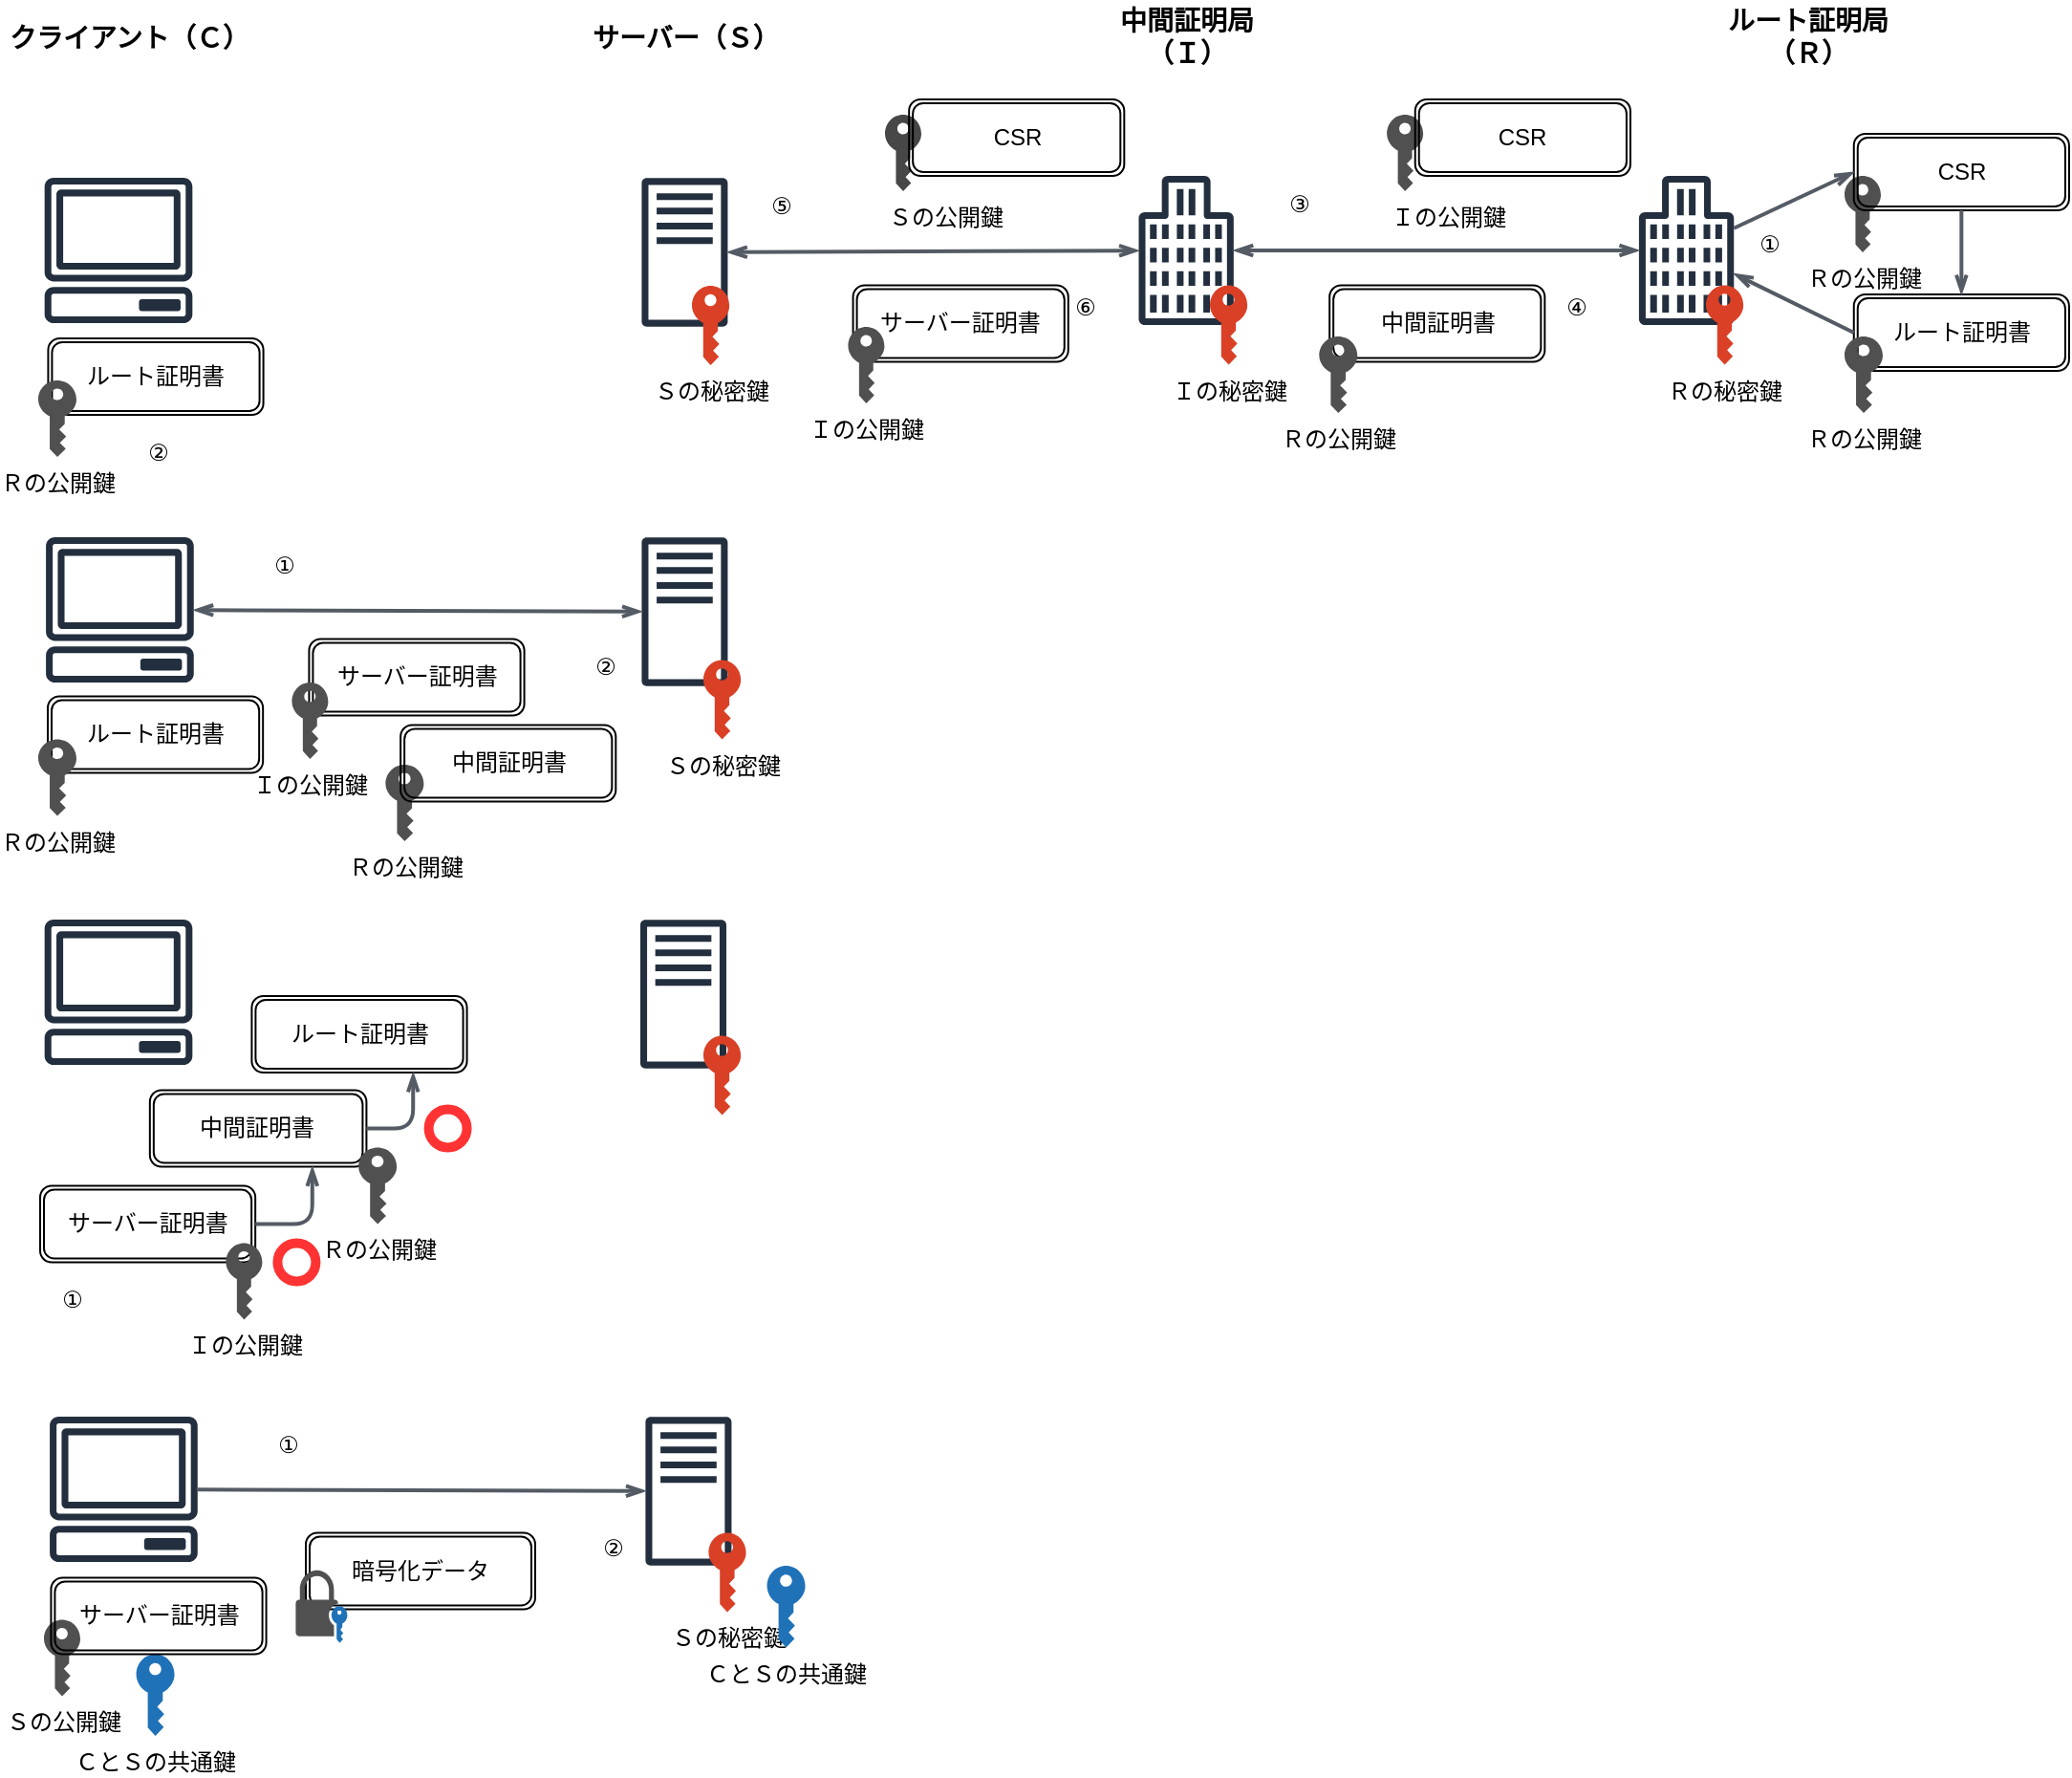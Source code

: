 <mxfile version="12.9.9" type="device" pages="5"><diagram id="tYogVqGr0bqlxgia3rZr" name="All"><mxGraphModel dx="1182" dy="1971" grid="1" gridSize="10" guides="1" tooltips="1" connect="1" arrows="1" fold="1" page="1" pageScale="1" pageWidth="827" pageHeight="1169" math="0" shadow="0"><root><mxCell id="0"/><mxCell id="1" parent="0"/><mxCell id="YpMrPtfIDlhZY9PQrDya-1" value="" style="outlineConnect=0;fontColor=#232F3E;gradientColor=none;fillColor=#232F3E;strokeColor=none;dashed=0;verticalLabelPosition=bottom;verticalAlign=top;align=center;html=1;fontSize=12;fontStyle=0;aspect=fixed;pointerEvents=1;shape=mxgraph.aws4.client;" parent="1" vertex="1"><mxGeometry x="70" y="-1048" width="78" height="76" as="geometry"/></mxCell><mxCell id="YpMrPtfIDlhZY9PQrDya-2" value="" style="outlineConnect=0;fontColor=#232F3E;gradientColor=none;fillColor=#232F3E;strokeColor=none;dashed=0;verticalLabelPosition=bottom;verticalAlign=top;align=center;html=1;fontSize=12;fontStyle=0;aspect=fixed;pointerEvents=1;shape=mxgraph.aws4.traditional_server;" parent="1" vertex="1"><mxGeometry x="382.71" y="-1048" width="45" height="78" as="geometry"/></mxCell><mxCell id="YpMrPtfIDlhZY9PQrDya-8" value="" style="outlineConnect=0;fontColor=#232F3E;gradientColor=none;fillColor=#232F3E;strokeColor=none;dashed=0;verticalLabelPosition=bottom;verticalAlign=top;align=center;html=1;fontSize=12;fontStyle=0;aspect=fixed;pointerEvents=1;shape=mxgraph.aws4.office_building;" parent="1" vertex="1"><mxGeometry x="642.58" y="-1049" width="50" height="78" as="geometry"/></mxCell><mxCell id="YpMrPtfIDlhZY9PQrDya-9" value="" style="outlineConnect=0;fontColor=#232F3E;gradientColor=none;fillColor=#232F3E;strokeColor=none;dashed=0;verticalLabelPosition=bottom;verticalAlign=top;align=center;html=1;fontSize=12;fontStyle=0;aspect=fixed;pointerEvents=1;shape=mxgraph.aws4.office_building;" parent="1" vertex="1"><mxGeometry x="904.29" y="-1049" width="50" height="78" as="geometry"/></mxCell><mxCell id="YpMrPtfIDlhZY9PQrDya-11" value="" style="html=1;endArrow=openThin;elbow=vertical;startArrow=openThin;endFill=0;strokeColor=#545B64;strokeWidth=2;startFill=0;" parent="1" source="YpMrPtfIDlhZY9PQrDya-2" target="YpMrPtfIDlhZY9PQrDya-8" edge="1"><mxGeometry width="100" relative="1" as="geometry"><mxPoint x="563.29" y="-938.152" as="sourcePoint"/><mxPoint x="605.29" y="-940.124" as="targetPoint"/></mxGeometry></mxCell><mxCell id="YpMrPtfIDlhZY9PQrDya-12" value="" style="html=1;endArrow=openThin;elbow=vertical;startArrow=openThin;endFill=0;strokeColor=#545B64;strokeWidth=2;startFill=0;" parent="1" source="YpMrPtfIDlhZY9PQrDya-8" target="YpMrPtfIDlhZY9PQrDya-9" edge="1"><mxGeometry width="100" relative="1" as="geometry"><mxPoint x="593.58" y="-1034" as="sourcePoint"/><mxPoint x="718.694" y="-1034" as="targetPoint"/></mxGeometry></mxCell><mxCell id="YpMrPtfIDlhZY9PQrDya-26" value="⑥" style="rounded=0;whiteSpace=wrap;html=1;gradientColor=none;fillColor=none;strokeColor=none;" parent="1" vertex="1"><mxGeometry x="600.0" y="-995" width="30" height="30" as="geometry"/></mxCell><mxCell id="YpMrPtfIDlhZY9PQrDya-27" value="⑤" style="rounded=0;whiteSpace=wrap;html=1;gradientColor=none;fillColor=none;strokeColor=none;" parent="1" vertex="1"><mxGeometry x="441.29" y="-1048" width="30" height="30" as="geometry"/></mxCell><mxCell id="YpMrPtfIDlhZY9PQrDya-30" value="③" style="rounded=0;whiteSpace=wrap;html=1;gradientColor=none;fillColor=none;strokeColor=none;" parent="1" vertex="1"><mxGeometry x="712.16" y="-1049" width="30" height="30" as="geometry"/></mxCell><mxCell id="YpMrPtfIDlhZY9PQrDya-43" value="Ｓの秘密鍵" style="pointerEvents=1;shadow=0;dashed=0;html=1;strokeColor=none;labelPosition=center;verticalLabelPosition=bottom;verticalAlign=top;outlineConnect=0;align=center;shape=mxgraph.office.security.key_permissions;fillColor=#DA4026;" parent="1" vertex="1"><mxGeometry x="409" y="-991.5" width="19.58" height="41.5" as="geometry"/></mxCell><mxCell id="YpMrPtfIDlhZY9PQrDya-50" value="Ｉの秘密鍵" style="pointerEvents=1;shadow=0;dashed=0;html=1;strokeColor=none;labelPosition=center;verticalLabelPosition=bottom;verticalAlign=top;outlineConnect=0;align=center;shape=mxgraph.office.security.key_permissions;fillColor=#DA4026;" parent="1" vertex="1"><mxGeometry x="680" y="-991.75" width="19.58" height="41.5" as="geometry"/></mxCell><mxCell id="YpMrPtfIDlhZY9PQrDya-51" value="Ｓの公開鍵" style="pointerEvents=1;shadow=0;dashed=0;html=1;strokeColor=none;fillColor=#333333;labelPosition=center;verticalLabelPosition=bottom;verticalAlign=top;outlineConnect=0;align=left;shape=mxgraph.office.security.key_permissions;opacity=90;" parent="1" vertex="1"><mxGeometry x="510" y="-1081" width="19" height="40" as="geometry"/></mxCell><mxCell id="YpMrPtfIDlhZY9PQrDya-55" value="Ｒの秘密鍵" style="pointerEvents=1;shadow=0;dashed=0;html=1;strokeColor=none;labelPosition=center;verticalLabelPosition=bottom;verticalAlign=top;outlineConnect=0;align=center;shape=mxgraph.office.security.key_permissions;fillColor=#DA4026;" parent="1" vertex="1"><mxGeometry x="939.5" y="-991.75" width="19.58" height="41.5" as="geometry"/></mxCell><mxCell id="YpMrPtfIDlhZY9PQrDya-57" value="中間証明書" style="shape=ext;double=1;rounded=1;whiteSpace=wrap;html=1;fillColor=none;gradientColor=none;" parent="1" vertex="1"><mxGeometry x="742.58" y="-991.75" width="112.58" height="40" as="geometry"/></mxCell><mxCell id="YpMrPtfIDlhZY9PQrDya-58" value="Ｒの公開鍵" style="pointerEvents=1;shadow=0;dashed=0;html=1;strokeColor=none;fillColor=#505050;labelPosition=center;verticalLabelPosition=bottom;verticalAlign=top;outlineConnect=0;align=center;shape=mxgraph.office.security.key_permissions;" parent="1" vertex="1"><mxGeometry x="737.16" y="-965" width="20" height="40" as="geometry"/></mxCell><mxCell id="YpMrPtfIDlhZY9PQrDya-60" value="&lt;span&gt;Ｉの公開鍵&lt;/span&gt;" style="pointerEvents=1;shadow=0;dashed=0;html=1;strokeColor=none;fillColor=#505050;labelPosition=center;verticalLabelPosition=bottom;verticalAlign=top;outlineConnect=0;align=left;shape=mxgraph.office.security.key_permissions;" parent="1" vertex="1"><mxGeometry x="772.58" y="-1081" width="19" height="40" as="geometry"/></mxCell><mxCell id="YpMrPtfIDlhZY9PQrDya-66" value="④" style="rounded=0;whiteSpace=wrap;html=1;gradientColor=none;fillColor=none;strokeColor=none;" parent="1" vertex="1"><mxGeometry x="857.37" y="-995" width="30" height="30" as="geometry"/></mxCell><mxCell id="YpMrPtfIDlhZY9PQrDya-68" value="" style="outlineConnect=0;fontColor=#232F3E;gradientColor=none;fillColor=#232F3E;strokeColor=none;dashed=0;verticalLabelPosition=bottom;verticalAlign=top;align=center;html=1;fontSize=12;fontStyle=0;aspect=fixed;pointerEvents=1;shape=mxgraph.aws4.client;" parent="1" vertex="1"><mxGeometry x="70.71" y="-860" width="78" height="76" as="geometry"/></mxCell><mxCell id="YpMrPtfIDlhZY9PQrDya-69" value="" style="outlineConnect=0;fontColor=#232F3E;gradientColor=none;fillColor=#232F3E;strokeColor=none;dashed=0;verticalLabelPosition=bottom;verticalAlign=top;align=center;html=1;fontSize=12;fontStyle=0;aspect=fixed;pointerEvents=1;shape=mxgraph.aws4.traditional_server;" parent="1" vertex="1"><mxGeometry x="382.71" y="-860" width="45" height="78" as="geometry"/></mxCell><mxCell id="YpMrPtfIDlhZY9PQrDya-70" value="①" style="rounded=0;whiteSpace=wrap;html=1;gradientColor=none;fillColor=none;strokeColor=none;" parent="1" vertex="1"><mxGeometry x="180.71" y="-860" width="30" height="30" as="geometry"/></mxCell><mxCell id="YpMrPtfIDlhZY9PQrDya-71" value="" style="html=1;endArrow=openThin;elbow=vertical;startArrow=openThin;endFill=0;strokeColor=#545B64;strokeWidth=2;startFill=0;" parent="1" source="YpMrPtfIDlhZY9PQrDya-68" target="YpMrPtfIDlhZY9PQrDya-69" edge="1"><mxGeometry width="100" relative="1" as="geometry"><mxPoint x="138.521" y="-835.338" as="sourcePoint"/><mxPoint x="416.71" y="-872" as="targetPoint"/></mxGeometry></mxCell><mxCell id="YpMrPtfIDlhZY9PQrDya-72" value="②" style="rounded=0;whiteSpace=wrap;html=1;gradientColor=none;fillColor=none;strokeColor=none;" parent="1" vertex="1"><mxGeometry x="348.71" y="-806.75" width="30" height="30" as="geometry"/></mxCell><mxCell id="YpMrPtfIDlhZY9PQrDya-74" value="Ｓの秘密鍵" style="pointerEvents=1;shadow=0;dashed=0;html=1;strokeColor=none;labelPosition=center;verticalLabelPosition=bottom;verticalAlign=top;outlineConnect=0;align=center;shape=mxgraph.office.security.key_permissions;fillColor=#DA4026;" parent="1" vertex="1"><mxGeometry x="415" y="-795.75" width="19.58" height="41.5" as="geometry"/></mxCell><mxCell id="YpMrPtfIDlhZY9PQrDya-76" value="ルート証明書" style="shape=ext;double=1;rounded=1;whiteSpace=wrap;html=1;fillColor=none;gradientColor=none;" parent="1" vertex="1"><mxGeometry x="72.21" y="-964" width="112.58" height="40" as="geometry"/></mxCell><mxCell id="YpMrPtfIDlhZY9PQrDya-77" value="" style="outlineConnect=0;fontColor=#232F3E;gradientColor=none;fillColor=#232F3E;strokeColor=none;dashed=0;verticalLabelPosition=bottom;verticalAlign=top;align=center;html=1;fontSize=12;fontStyle=0;aspect=fixed;pointerEvents=1;shape=mxgraph.aws4.client;" parent="1" vertex="1"><mxGeometry x="70" y="-660" width="78" height="76" as="geometry"/></mxCell><mxCell id="YpMrPtfIDlhZY9PQrDya-78" value="" style="outlineConnect=0;fontColor=#232F3E;gradientColor=none;fillColor=#232F3E;strokeColor=none;dashed=0;verticalLabelPosition=bottom;verticalAlign=top;align=center;html=1;fontSize=12;fontStyle=0;aspect=fixed;pointerEvents=1;shape=mxgraph.aws4.traditional_server;" parent="1" vertex="1"><mxGeometry x="382" y="-660" width="45" height="78" as="geometry"/></mxCell><mxCell id="YpMrPtfIDlhZY9PQrDya-79" value="①" style="rounded=0;whiteSpace=wrap;html=1;gradientColor=none;fillColor=none;strokeColor=none;" parent="1" vertex="1"><mxGeometry x="70.21" y="-475.75" width="30" height="30" as="geometry"/></mxCell><mxCell id="YpMrPtfIDlhZY9PQrDya-83" value="" style="pointerEvents=1;shadow=0;dashed=0;html=1;strokeColor=none;labelPosition=center;verticalLabelPosition=bottom;verticalAlign=top;outlineConnect=0;align=center;shape=mxgraph.office.security.key_permissions;fillColor=#DA4026;" parent="1" vertex="1"><mxGeometry x="415" y="-599.25" width="19.58" height="41.5" as="geometry"/></mxCell><mxCell id="YpMrPtfIDlhZY9PQrDya-93" value="CSR" style="shape=ext;double=1;rounded=1;whiteSpace=wrap;html=1;fillColor=none;gradientColor=none;" parent="1" vertex="1"><mxGeometry x="522.58" y="-1089" width="112.58" height="40" as="geometry"/></mxCell><mxCell id="YpMrPtfIDlhZY9PQrDya-100" value="CSR" style="shape=ext;double=1;rounded=1;whiteSpace=wrap;html=1;fillColor=none;gradientColor=none;" parent="1" vertex="1"><mxGeometry x="787.37" y="-1089" width="112.58" height="40" as="geometry"/></mxCell><mxCell id="YpMrPtfIDlhZY9PQrDya-101" value="サーバー証明書" style="shape=ext;double=1;rounded=1;whiteSpace=wrap;html=1;fillColor=none;gradientColor=none;" parent="1" vertex="1"><mxGeometry x="493.29" y="-991.75" width="112.58" height="40" as="geometry"/></mxCell><mxCell id="YpMrPtfIDlhZY9PQrDya-102" value="Ｉの公開鍵" style="pointerEvents=1;shadow=0;dashed=0;html=1;strokeColor=none;fillColor=#505050;labelPosition=center;verticalLabelPosition=bottom;verticalAlign=top;outlineConnect=0;align=center;shape=mxgraph.office.security.key_permissions;" parent="1" vertex="1"><mxGeometry x="490.71" y="-970" width="19" height="40" as="geometry"/></mxCell><mxCell id="YpMrPtfIDlhZY9PQrDya-103" value="Ｒの公開鍵" style="pointerEvents=1;shadow=0;dashed=0;html=1;strokeColor=none;fillColor=#505050;labelPosition=center;verticalLabelPosition=bottom;verticalAlign=top;outlineConnect=0;align=center;shape=mxgraph.office.security.key_permissions;" parent="1" vertex="1"><mxGeometry x="67.0" y="-942" width="20" height="40" as="geometry"/></mxCell><mxCell id="YpMrPtfIDlhZY9PQrDya-116" value="サーバー（Ｓ）" style="rounded=0;whiteSpace=wrap;html=1;align=center;fillColor=none;strokeColor=none;fontSize=14;fontStyle=1" parent="1" vertex="1"><mxGeometry x="355.85" y="-1140" width="97.29" height="38" as="geometry"/></mxCell><mxCell id="YpMrPtfIDlhZY9PQrDya-119" value="中間証明局（Ｉ）" style="rounded=0;whiteSpace=wrap;html=1;align=center;fillColor=none;strokeColor=none;fontSize=14;fontStyle=1" parent="1" vertex="1"><mxGeometry x="614.58" y="-1141" width="106" height="38" as="geometry"/></mxCell><mxCell id="YpMrPtfIDlhZY9PQrDya-121" value="クライアント（Ｃ）" style="rounded=0;whiteSpace=wrap;html=1;align=center;fillColor=none;strokeColor=none;fontSize=14;fontStyle=1" parent="1" vertex="1"><mxGeometry x="50.71" y="-1140" width="122" height="38" as="geometry"/></mxCell><mxCell id="YpMrPtfIDlhZY9PQrDya-127" value="" style="outlineConnect=0;fontColor=#232F3E;gradientColor=none;fillColor=#232F3E;strokeColor=none;dashed=0;verticalLabelPosition=bottom;verticalAlign=top;align=center;html=1;fontSize=12;fontStyle=0;aspect=fixed;pointerEvents=1;shape=mxgraph.aws4.client;" parent="1" vertex="1"><mxGeometry x="72.71" y="-400" width="78" height="76" as="geometry"/></mxCell><mxCell id="YpMrPtfIDlhZY9PQrDya-128" value="" style="outlineConnect=0;fontColor=#232F3E;gradientColor=none;fillColor=#232F3E;strokeColor=none;dashed=0;verticalLabelPosition=bottom;verticalAlign=top;align=center;html=1;fontSize=12;fontStyle=0;aspect=fixed;pointerEvents=1;shape=mxgraph.aws4.traditional_server;" parent="1" vertex="1"><mxGeometry x="384.71" y="-400" width="45" height="78" as="geometry"/></mxCell><mxCell id="YpMrPtfIDlhZY9PQrDya-129" value="①" style="rounded=0;whiteSpace=wrap;html=1;gradientColor=none;fillColor=none;strokeColor=none;" parent="1" vertex="1"><mxGeometry x="182.71" y="-400" width="30" height="30" as="geometry"/></mxCell><mxCell id="YpMrPtfIDlhZY9PQrDya-130" value="" style="html=1;endArrow=openThin;elbow=vertical;startArrow=none;endFill=0;strokeColor=#545B64;strokeWidth=2;startFill=0;" parent="1" source="YpMrPtfIDlhZY9PQrDya-127" target="YpMrPtfIDlhZY9PQrDya-128" edge="1"><mxGeometry width="100" relative="1" as="geometry"><mxPoint x="140.521" y="-375.338" as="sourcePoint"/><mxPoint x="418.71" y="-412" as="targetPoint"/></mxGeometry></mxCell><mxCell id="YpMrPtfIDlhZY9PQrDya-131" value="②" style="rounded=0;whiteSpace=wrap;html=1;gradientColor=none;fillColor=none;strokeColor=none;" parent="1" vertex="1"><mxGeometry x="352.71" y="-345.75" width="30" height="30" as="geometry"/></mxCell><mxCell id="YpMrPtfIDlhZY9PQrDya-132" value="Ｓの秘密鍵" style="pointerEvents=1;shadow=0;dashed=0;html=1;strokeColor=none;labelPosition=center;verticalLabelPosition=bottom;verticalAlign=top;outlineConnect=0;align=center;shape=mxgraph.office.security.key_permissions;fillColor=#DA4026;" parent="1" vertex="1"><mxGeometry x="417.71" y="-339.25" width="19.58" height="41.5" as="geometry"/></mxCell><mxCell id="YpMrPtfIDlhZY9PQrDya-133" value="ＣとＳの共通鍵" style="pointerEvents=1;shadow=0;dashed=0;html=1;strokeColor=none;labelPosition=center;verticalLabelPosition=bottom;verticalAlign=top;outlineConnect=0;align=center;shape=mxgraph.office.security.key_permissions;fillColor=#2072B8;" parent="1" vertex="1"><mxGeometry x="118.29" y="-275.75" width="20" height="42.75" as="geometry"/></mxCell><mxCell id="YpMrPtfIDlhZY9PQrDya-134" value="Ｓの公開鍵" style="pointerEvents=1;shadow=0;dashed=0;html=1;strokeColor=none;fillColor=#505050;labelPosition=center;verticalLabelPosition=bottom;verticalAlign=top;outlineConnect=0;align=center;shape=mxgraph.office.security.key_permissions;gradientColor=none;" parent="1" vertex="1"><mxGeometry x="70" y="-293.75" width="19" height="40" as="geometry"/></mxCell><mxCell id="YpMrPtfIDlhZY9PQrDya-135" value="サーバー証明書" style="shape=ext;double=1;rounded=1;whiteSpace=wrap;html=1;fillColor=none;gradientColor=none;" parent="1" vertex="1"><mxGeometry x="73.71" y="-315.75" width="112.58" height="40" as="geometry"/></mxCell><mxCell id="YpMrPtfIDlhZY9PQrDya-136" value="ＣとＳの共通鍵" style="pointerEvents=1;shadow=0;dashed=0;html=1;strokeColor=none;labelPosition=center;verticalLabelPosition=bottom;verticalAlign=top;outlineConnect=0;align=center;shape=mxgraph.office.security.key_permissions;fillColor=#2072B8;" parent="1" vertex="1"><mxGeometry x="448.29" y="-322" width="20" height="42.75" as="geometry"/></mxCell><mxCell id="YpMrPtfIDlhZY9PQrDya-137" value="暗号化データ" style="shape=ext;double=1;rounded=1;whiteSpace=wrap;html=1;fillColor=none;gradientColor=none;" parent="1" vertex="1"><mxGeometry x="207" y="-339.25" width="120" height="40" as="geometry"/></mxCell><mxCell id="YpMrPtfIDlhZY9PQrDya-138" value="" style="pointerEvents=1;shadow=0;dashed=0;html=1;strokeColor=none;fillColor=#505050;labelPosition=center;verticalLabelPosition=bottom;verticalAlign=top;outlineConnect=0;align=center;shape=mxgraph.office.security.lock_with_key_security_blue;" parent="1" vertex="1"><mxGeometry x="201.71" y="-319.62" width="27" height="38" as="geometry"/></mxCell><mxCell id="YpMrPtfIDlhZY9PQrDya-140" value="Ｒの公開鍵" style="pointerEvents=1;shadow=0;dashed=0;html=1;strokeColor=none;fillColor=#505050;labelPosition=center;verticalLabelPosition=bottom;verticalAlign=top;outlineConnect=0;align=center;shape=mxgraph.office.security.key_permissions;" parent="1" vertex="1"><mxGeometry x="248.71" y="-741" width="20" height="40" as="geometry"/></mxCell><mxCell id="YpMrPtfIDlhZY9PQrDya-141" value="中間証明書" style="shape=ext;double=1;rounded=1;whiteSpace=wrap;html=1;fillColor=none;gradientColor=none;" parent="1" vertex="1"><mxGeometry x="256.58" y="-761.75" width="112.58" height="40" as="geometry"/></mxCell><mxCell id="YpMrPtfIDlhZY9PQrDya-142" value="サーバー証明書" style="shape=ext;double=1;rounded=1;whiteSpace=wrap;html=1;fillColor=none;gradientColor=none;" parent="1" vertex="1"><mxGeometry x="208.71" y="-806.75" width="112.58" height="40" as="geometry"/></mxCell><mxCell id="YpMrPtfIDlhZY9PQrDya-143" value="Ｉの公開鍵" style="pointerEvents=1;shadow=0;dashed=0;html=1;strokeColor=none;fillColor=#505050;labelPosition=center;verticalLabelPosition=bottom;verticalAlign=top;outlineConnect=0;align=center;shape=mxgraph.office.security.key_permissions;" parent="1" vertex="1"><mxGeometry x="199.71" y="-784" width="19" height="40" as="geometry"/></mxCell><mxCell id="YpMrPtfIDlhZY9PQrDya-147" value="ルート証明書" style="shape=ext;double=1;rounded=1;whiteSpace=wrap;html=1;fillColor=none;gradientColor=none;" parent="1" vertex="1"><mxGeometry x="72" y="-776.75" width="112.58" height="40" as="geometry"/></mxCell><mxCell id="YpMrPtfIDlhZY9PQrDya-148" value="Ｒの公開鍵" style="pointerEvents=1;shadow=0;dashed=0;html=1;strokeColor=none;fillColor=#505050;labelPosition=center;verticalLabelPosition=bottom;verticalAlign=top;outlineConnect=0;align=center;shape=mxgraph.office.security.key_permissions;" parent="1" vertex="1"><mxGeometry x="67.0" y="-754.25" width="20" height="40" as="geometry"/></mxCell><mxCell id="YpMrPtfIDlhZY9PQrDya-152" value="サーバー証明書" style="shape=ext;double=1;rounded=1;whiteSpace=wrap;html=1;fillColor=none;gradientColor=none;" parent="1" vertex="1"><mxGeometry x="68" y="-520.75" width="112.58" height="40" as="geometry"/></mxCell><mxCell id="YpMrPtfIDlhZY9PQrDya-153" value="中間証明書" style="shape=ext;double=1;rounded=1;whiteSpace=wrap;html=1;fillColor=none;gradientColor=none;" parent="1" vertex="1"><mxGeometry x="125.42" y="-570.75" width="113.29" height="40" as="geometry"/></mxCell><mxCell id="YpMrPtfIDlhZY9PQrDya-154" value="ルート証明書" style="shape=ext;double=1;rounded=1;whiteSpace=wrap;html=1;fillColor=none;gradientColor=none;" parent="1" vertex="1"><mxGeometry x="178.71" y="-620" width="112.58" height="40" as="geometry"/></mxCell><mxCell id="YpMrPtfIDlhZY9PQrDya-155" value="Ｒの公開鍵" style="pointerEvents=1;shadow=0;dashed=0;html=1;strokeColor=none;fillColor=#505050;labelPosition=center;verticalLabelPosition=bottom;verticalAlign=top;outlineConnect=0;align=center;shape=mxgraph.office.security.key_permissions;" parent="1" vertex="1"><mxGeometry x="234.58" y="-540.75" width="20" height="40" as="geometry"/></mxCell><mxCell id="YpMrPtfIDlhZY9PQrDya-156" value="Ｉの公開鍵" style="pointerEvents=1;shadow=0;dashed=0;html=1;strokeColor=none;fillColor=#505050;labelPosition=center;verticalLabelPosition=bottom;verticalAlign=top;outlineConnect=0;align=center;shape=mxgraph.office.security.key_permissions;" parent="1" vertex="1"><mxGeometry x="165.21" y="-490.75" width="19" height="40" as="geometry"/></mxCell><mxCell id="YpMrPtfIDlhZY9PQrDya-158" value="" style="html=1;endArrow=openThin;elbow=vertical;startArrow=none;endFill=0;strokeColor=#545B64;strokeWidth=2;startFill=0;exitX=1;exitY=0.5;exitDx=0;exitDy=0;edgeStyle=orthogonalEdgeStyle;entryX=0.75;entryY=1;entryDx=0;entryDy=0;" parent="1" source="YpMrPtfIDlhZY9PQrDya-152" target="YpMrPtfIDlhZY9PQrDya-153" edge="1"><mxGeometry width="100" relative="1" as="geometry"><mxPoint x="246.581" y="-557.499" as="sourcePoint"/><mxPoint x="228" y="-530.75" as="targetPoint"/></mxGeometry></mxCell><mxCell id="YpMrPtfIDlhZY9PQrDya-161" value="" style="ellipse;whiteSpace=wrap;html=1;aspect=fixed;fillColor=none;gradientColor=none;align=center;strokeColor=#FF3333;strokeWidth=5;" parent="1" vertex="1"><mxGeometry x="192.21" y="-490.75" width="20" height="20" as="geometry"/></mxCell><mxCell id="YpMrPtfIDlhZY9PQrDya-162" value="" style="ellipse;whiteSpace=wrap;html=1;aspect=fixed;fillColor=none;gradientColor=none;align=center;strokeColor=#FF3333;strokeWidth=5;" parent="1" vertex="1"><mxGeometry x="271.29" y="-560.75" width="20" height="20" as="geometry"/></mxCell><mxCell id="YpMrPtfIDlhZY9PQrDya-172" value="" style="html=1;endArrow=openThin;elbow=vertical;startArrow=none;endFill=0;strokeColor=#545B64;strokeWidth=2;startFill=0;exitX=1;exitY=0.5;exitDx=0;exitDy=0;edgeStyle=orthogonalEdgeStyle;entryX=0.75;entryY=1;entryDx=0;entryDy=0;" parent="1" source="YpMrPtfIDlhZY9PQrDya-153" target="YpMrPtfIDlhZY9PQrDya-154" edge="1"><mxGeometry width="100" relative="1" as="geometry"><mxPoint x="238.71" y="-550.75" as="sourcePoint"/><mxPoint x="262.435" y="-580.75" as="targetPoint"/></mxGeometry></mxCell><mxCell id="nYoRShfk5Ocs8d0_TkVQ-1" value="ルート証明書" style="shape=ext;double=1;rounded=1;whiteSpace=wrap;html=1;fillColor=none;gradientColor=none;" parent="1" vertex="1"><mxGeometry x="1016.88" y="-987" width="112.58" height="40" as="geometry"/></mxCell><mxCell id="nYoRShfk5Ocs8d0_TkVQ-2" value="Ｒの公開鍵" style="pointerEvents=1;shadow=0;dashed=0;html=1;strokeColor=none;fillColor=#505050;labelPosition=center;verticalLabelPosition=bottom;verticalAlign=top;outlineConnect=0;align=center;shape=mxgraph.office.security.key_permissions;" parent="1" vertex="1"><mxGeometry x="1012" y="-965" width="20" height="40" as="geometry"/></mxCell><mxCell id="nYoRShfk5Ocs8d0_TkVQ-5" value="&lt;span&gt;Ｒの公開鍵&lt;/span&gt;" style="pointerEvents=1;shadow=0;dashed=0;html=1;strokeColor=none;fillColor=#505050;labelPosition=center;verticalLabelPosition=bottom;verticalAlign=top;outlineConnect=0;align=center;shape=mxgraph.office.security.key_permissions;" parent="1" vertex="1"><mxGeometry x="1012" y="-1049" width="19" height="40" as="geometry"/></mxCell><mxCell id="nYoRShfk5Ocs8d0_TkVQ-6" value="CSR" style="shape=ext;double=1;rounded=1;whiteSpace=wrap;html=1;fillColor=none;gradientColor=none;" parent="1" vertex="1"><mxGeometry x="1016.88" y="-1071" width="112.58" height="40" as="geometry"/></mxCell><mxCell id="nYoRShfk5Ocs8d0_TkVQ-14" value="" style="html=1;endArrow=openThin;elbow=vertical;startArrow=none;endFill=0;strokeColor=#545B64;strokeWidth=2;startFill=0;entryX=0;entryY=0.5;entryDx=0;entryDy=0;" parent="1" source="YpMrPtfIDlhZY9PQrDya-9" target="nYoRShfk5Ocs8d0_TkVQ-6" edge="1"><mxGeometry width="100" relative="1" as="geometry"><mxPoint x="909.286" y="-1061.14" as="sourcePoint"/><mxPoint x="1121.224" y="-1061.14" as="targetPoint"/></mxGeometry></mxCell><mxCell id="nYoRShfk5Ocs8d0_TkVQ-15" value="①" style="rounded=0;whiteSpace=wrap;html=1;gradientColor=none;fillColor=none;strokeColor=none;" parent="1" vertex="1"><mxGeometry x="958.08" y="-1028" width="30" height="30" as="geometry"/></mxCell><mxCell id="nYoRShfk5Ocs8d0_TkVQ-16" value="" style="html=1;endArrow=none;elbow=vertical;startArrow=openThin;endFill=0;strokeColor=#545B64;strokeWidth=2;startFill=0;entryX=0;entryY=0.5;entryDx=0;entryDy=0;" parent="1" source="YpMrPtfIDlhZY9PQrDya-9" target="nYoRShfk5Ocs8d0_TkVQ-1" edge="1"><mxGeometry width="100" relative="1" as="geometry"><mxPoint x="964.176" y="-1022.001" as="sourcePoint"/><mxPoint x="1008.29" y="-1061" as="targetPoint"/></mxGeometry></mxCell><mxCell id="nYoRShfk5Ocs8d0_TkVQ-20" value="②" style="rounded=0;whiteSpace=wrap;html=1;gradientColor=none;fillColor=none;strokeColor=none;" parent="1" vertex="1"><mxGeometry x="115.0" y="-919" width="30" height="30" as="geometry"/></mxCell><mxCell id="nYoRShfk5Ocs8d0_TkVQ-21" value="" style="html=1;endArrow=openThin;elbow=vertical;startArrow=none;endFill=0;strokeColor=#545B64;strokeWidth=2;startFill=0;exitX=0.5;exitY=1;exitDx=0;exitDy=0;entryX=0.5;entryY=0;entryDx=0;entryDy=0;" parent="1" source="nYoRShfk5Ocs8d0_TkVQ-6" target="nYoRShfk5Ocs8d0_TkVQ-1" edge="1"><mxGeometry width="100" relative="1" as="geometry"><mxPoint x="964.176" y="-1014.905" as="sourcePoint"/><mxPoint x="1070.29" y="-991" as="targetPoint"/></mxGeometry></mxCell><mxCell id="-xGAUwSKxpPDQ8_A4_VS-1" value="ルート証明局（Ｒ）" style="rounded=0;whiteSpace=wrap;html=1;align=center;fillColor=none;strokeColor=none;fontSize=14;fontStyle=1" parent="1" vertex="1"><mxGeometry x="939.5" y="-1141" width="106" height="38" as="geometry"/></mxCell></root></mxGraphModel></diagram><diagram id="jKTDcEbMf_SdlaLSuTKc" name="CA"><mxGraphModel dx="1182" dy="1971" grid="1" gridSize="10" guides="1" tooltips="1" connect="1" arrows="1" fold="1" page="1" pageScale="1" pageWidth="827" pageHeight="1169" math="0" shadow="0"><root><mxCell id="9pqqzvdHYJK31BsMEBG2-0"/><mxCell id="9pqqzvdHYJK31BsMEBG2-1" parent="9pqqzvdHYJK31BsMEBG2-0"/><mxCell id="bUGbVe63FvIOo3a1_Jz_-0" value="" style="outlineConnect=0;fontColor=#232F3E;gradientColor=none;fillColor=#232F3E;strokeColor=none;dashed=0;verticalLabelPosition=bottom;verticalAlign=top;align=center;html=1;fontSize=12;fontStyle=0;aspect=fixed;pointerEvents=1;shape=mxgraph.aws4.client;" parent="9pqqzvdHYJK31BsMEBG2-1" vertex="1"><mxGeometry x="70" y="-1048" width="78" height="76" as="geometry"/></mxCell><mxCell id="bUGbVe63FvIOo3a1_Jz_-1" value="" style="outlineConnect=0;fontColor=#232F3E;gradientColor=none;fillColor=#232F3E;strokeColor=none;dashed=0;verticalLabelPosition=bottom;verticalAlign=top;align=center;html=1;fontSize=12;fontStyle=0;aspect=fixed;pointerEvents=1;shape=mxgraph.aws4.traditional_server;" parent="9pqqzvdHYJK31BsMEBG2-1" vertex="1"><mxGeometry x="306.86" y="-1047" width="45" height="78" as="geometry"/></mxCell><mxCell id="bUGbVe63FvIOo3a1_Jz_-2" value="" style="outlineConnect=0;fontColor=#232F3E;gradientColor=none;fillColor=#232F3E;strokeColor=none;dashed=0;verticalLabelPosition=bottom;verticalAlign=top;align=center;html=1;fontSize=12;fontStyle=0;aspect=fixed;pointerEvents=1;shape=mxgraph.aws4.office_building;" parent="9pqqzvdHYJK31BsMEBG2-1" vertex="1"><mxGeometry x="566.73" y="-1048" width="50" height="78" as="geometry"/></mxCell><mxCell id="bUGbVe63FvIOo3a1_Jz_-3" value="" style="outlineConnect=0;fontColor=#232F3E;gradientColor=none;fillColor=#232F3E;strokeColor=none;dashed=0;verticalLabelPosition=bottom;verticalAlign=top;align=center;html=1;fontSize=12;fontStyle=0;aspect=fixed;pointerEvents=1;shape=mxgraph.aws4.office_building;" parent="9pqqzvdHYJK31BsMEBG2-1" vertex="1"><mxGeometry x="828.44" y="-1048" width="50" height="78" as="geometry"/></mxCell><mxCell id="bUGbVe63FvIOo3a1_Jz_-4" value="" style="html=1;endArrow=openThin;elbow=vertical;startArrow=openThin;endFill=0;strokeColor=#545B64;strokeWidth=2;startFill=0;" parent="9pqqzvdHYJK31BsMEBG2-1" source="bUGbVe63FvIOo3a1_Jz_-1" target="bUGbVe63FvIOo3a1_Jz_-2" edge="1"><mxGeometry width="100" relative="1" as="geometry"><mxPoint x="487.44" y="-937.152" as="sourcePoint"/><mxPoint x="529.44" y="-939.124" as="targetPoint"/></mxGeometry></mxCell><mxCell id="bUGbVe63FvIOo3a1_Jz_-5" value="" style="html=1;endArrow=openThin;elbow=vertical;startArrow=openThin;endFill=0;strokeColor=#545B64;strokeWidth=2;startFill=0;" parent="9pqqzvdHYJK31BsMEBG2-1" source="bUGbVe63FvIOo3a1_Jz_-2" target="bUGbVe63FvIOo3a1_Jz_-3" edge="1"><mxGeometry width="100" relative="1" as="geometry"><mxPoint x="517.73" y="-1033" as="sourcePoint"/><mxPoint x="642.844" y="-1033" as="targetPoint"/></mxGeometry></mxCell><mxCell id="bUGbVe63FvIOo3a1_Jz_-6" value="⑥" style="rounded=0;whiteSpace=wrap;html=1;gradientColor=none;fillColor=none;strokeColor=none;" parent="9pqqzvdHYJK31BsMEBG2-1" vertex="1"><mxGeometry x="524.15" y="-994" width="30" height="30" as="geometry"/></mxCell><mxCell id="bUGbVe63FvIOo3a1_Jz_-7" value="⑤" style="rounded=0;whiteSpace=wrap;html=1;gradientColor=none;fillColor=none;strokeColor=none;" parent="9pqqzvdHYJK31BsMEBG2-1" vertex="1"><mxGeometry x="365.44" y="-1047" width="30" height="30" as="geometry"/></mxCell><mxCell id="bUGbVe63FvIOo3a1_Jz_-8" value="③" style="rounded=0;whiteSpace=wrap;html=1;gradientColor=none;fillColor=none;strokeColor=none;" parent="9pqqzvdHYJK31BsMEBG2-1" vertex="1"><mxGeometry x="636.31" y="-1048" width="30" height="30" as="geometry"/></mxCell><mxCell id="bUGbVe63FvIOo3a1_Jz_-9" value="Ｓの秘密鍵" style="pointerEvents=1;shadow=0;dashed=0;html=1;strokeColor=none;labelPosition=center;verticalLabelPosition=bottom;verticalAlign=top;outlineConnect=0;align=center;shape=mxgraph.office.security.key_permissions;fillColor=#DA4026;" parent="9pqqzvdHYJK31BsMEBG2-1" vertex="1"><mxGeometry x="333.15" y="-990.5" width="19.58" height="41.5" as="geometry"/></mxCell><mxCell id="bUGbVe63FvIOo3a1_Jz_-10" value="Ｉの秘密鍵" style="pointerEvents=1;shadow=0;dashed=0;html=1;strokeColor=none;labelPosition=center;verticalLabelPosition=bottom;verticalAlign=top;outlineConnect=0;align=center;shape=mxgraph.office.security.key_permissions;fillColor=#DA4026;" parent="9pqqzvdHYJK31BsMEBG2-1" vertex="1"><mxGeometry x="604.15" y="-990.75" width="19.58" height="41.5" as="geometry"/></mxCell><mxCell id="bUGbVe63FvIOo3a1_Jz_-11" value="Ｓの公開鍵" style="pointerEvents=1;shadow=0;dashed=0;html=1;strokeColor=none;fillColor=#333333;labelPosition=center;verticalLabelPosition=bottom;verticalAlign=top;outlineConnect=0;align=left;shape=mxgraph.office.security.key_permissions;opacity=90;" parent="9pqqzvdHYJK31BsMEBG2-1" vertex="1"><mxGeometry x="434.15" y="-1080" width="19" height="40" as="geometry"/></mxCell><mxCell id="bUGbVe63FvIOo3a1_Jz_-12" value="Ｒの秘密鍵" style="pointerEvents=1;shadow=0;dashed=0;html=1;strokeColor=none;labelPosition=center;verticalLabelPosition=bottom;verticalAlign=top;outlineConnect=0;align=center;shape=mxgraph.office.security.key_permissions;fillColor=#DA4026;" parent="9pqqzvdHYJK31BsMEBG2-1" vertex="1"><mxGeometry x="863.65" y="-990.75" width="19.58" height="41.5" as="geometry"/></mxCell><mxCell id="bUGbVe63FvIOo3a1_Jz_-13" value="中間証明書" style="shape=ext;double=1;rounded=1;whiteSpace=wrap;html=1;fillColor=none;gradientColor=none;" parent="9pqqzvdHYJK31BsMEBG2-1" vertex="1"><mxGeometry x="666.73" y="-990.75" width="112.58" height="40" as="geometry"/></mxCell><mxCell id="bUGbVe63FvIOo3a1_Jz_-14" value="Ｒの公開鍵" style="pointerEvents=1;shadow=0;dashed=0;html=1;strokeColor=none;fillColor=#505050;labelPosition=center;verticalLabelPosition=bottom;verticalAlign=top;outlineConnect=0;align=center;shape=mxgraph.office.security.key_permissions;" parent="9pqqzvdHYJK31BsMEBG2-1" vertex="1"><mxGeometry x="661.31" y="-964" width="20" height="40" as="geometry"/></mxCell><mxCell id="bUGbVe63FvIOo3a1_Jz_-15" value="&lt;span&gt;Ｉの公開鍵&lt;/span&gt;" style="pointerEvents=1;shadow=0;dashed=0;html=1;strokeColor=none;fillColor=#505050;labelPosition=center;verticalLabelPosition=bottom;verticalAlign=top;outlineConnect=0;align=left;shape=mxgraph.office.security.key_permissions;" parent="9pqqzvdHYJK31BsMEBG2-1" vertex="1"><mxGeometry x="696.73" y="-1080" width="19" height="40" as="geometry"/></mxCell><mxCell id="bUGbVe63FvIOo3a1_Jz_-16" value="④" style="rounded=0;whiteSpace=wrap;html=1;gradientColor=none;fillColor=none;strokeColor=none;" parent="9pqqzvdHYJK31BsMEBG2-1" vertex="1"><mxGeometry x="781.52" y="-994" width="30" height="30" as="geometry"/></mxCell><mxCell id="bUGbVe63FvIOo3a1_Jz_-17" value="ルート証明書" style="shape=ext;double=1;rounded=1;whiteSpace=wrap;html=1;fillColor=none;gradientColor=none;" parent="9pqqzvdHYJK31BsMEBG2-1" vertex="1"><mxGeometry x="72.21" y="-964" width="112.58" height="40" as="geometry"/></mxCell><mxCell id="bUGbVe63FvIOo3a1_Jz_-18" value="CSR" style="shape=ext;double=1;rounded=1;whiteSpace=wrap;html=1;fillColor=none;gradientColor=none;" parent="9pqqzvdHYJK31BsMEBG2-1" vertex="1"><mxGeometry x="446.73" y="-1088" width="112.58" height="40" as="geometry"/></mxCell><mxCell id="bUGbVe63FvIOo3a1_Jz_-19" value="CSR" style="shape=ext;double=1;rounded=1;whiteSpace=wrap;html=1;fillColor=none;gradientColor=none;" parent="9pqqzvdHYJK31BsMEBG2-1" vertex="1"><mxGeometry x="711.52" y="-1088" width="112.58" height="40" as="geometry"/></mxCell><mxCell id="bUGbVe63FvIOo3a1_Jz_-20" value="サーバー証明書" style="shape=ext;double=1;rounded=1;whiteSpace=wrap;html=1;fillColor=none;gradientColor=none;" parent="9pqqzvdHYJK31BsMEBG2-1" vertex="1"><mxGeometry x="417.44" y="-990.75" width="112.58" height="40" as="geometry"/></mxCell><mxCell id="bUGbVe63FvIOo3a1_Jz_-21" value="Ｉの公開鍵" style="pointerEvents=1;shadow=0;dashed=0;html=1;strokeColor=none;fillColor=#505050;labelPosition=center;verticalLabelPosition=bottom;verticalAlign=top;outlineConnect=0;align=center;shape=mxgraph.office.security.key_permissions;" parent="9pqqzvdHYJK31BsMEBG2-1" vertex="1"><mxGeometry x="414.86" y="-969" width="19" height="40" as="geometry"/></mxCell><mxCell id="bUGbVe63FvIOo3a1_Jz_-22" value="Ｒの公開鍵" style="pointerEvents=1;shadow=0;dashed=0;html=1;strokeColor=none;fillColor=#505050;labelPosition=center;verticalLabelPosition=bottom;verticalAlign=top;outlineConnect=0;align=center;shape=mxgraph.office.security.key_permissions;" parent="9pqqzvdHYJK31BsMEBG2-1" vertex="1"><mxGeometry x="67.0" y="-942" width="20" height="40" as="geometry"/></mxCell><mxCell id="bUGbVe63FvIOo3a1_Jz_-23" value="サーバー（Ｓ）" style="rounded=0;whiteSpace=wrap;html=1;align=center;fillColor=none;strokeColor=none;fontSize=14;fontStyle=1" parent="9pqqzvdHYJK31BsMEBG2-1" vertex="1"><mxGeometry x="280" y="-1139" width="97.29" height="38" as="geometry"/></mxCell><mxCell id="bUGbVe63FvIOo3a1_Jz_-24" value="中間証明局（Ｉ）" style="rounded=0;whiteSpace=wrap;html=1;align=center;fillColor=none;strokeColor=none;fontSize=14;fontStyle=1" parent="9pqqzvdHYJK31BsMEBG2-1" vertex="1"><mxGeometry x="538.73" y="-1140" width="106" height="38" as="geometry"/></mxCell><mxCell id="bUGbVe63FvIOo3a1_Jz_-25" value="クライアント（Ｃ）" style="rounded=0;whiteSpace=wrap;html=1;align=center;fillColor=none;strokeColor=none;fontSize=14;fontStyle=1" parent="9pqqzvdHYJK31BsMEBG2-1" vertex="1"><mxGeometry x="50.71" y="-1140" width="122" height="38" as="geometry"/></mxCell><mxCell id="bUGbVe63FvIOo3a1_Jz_-26" value="ルート証明書" style="shape=ext;double=1;rounded=1;whiteSpace=wrap;html=1;fillColor=none;gradientColor=none;" parent="9pqqzvdHYJK31BsMEBG2-1" vertex="1"><mxGeometry x="941.03" y="-986" width="112.58" height="40" as="geometry"/></mxCell><mxCell id="bUGbVe63FvIOo3a1_Jz_-27" value="Ｒの公開鍵" style="pointerEvents=1;shadow=0;dashed=0;html=1;strokeColor=none;fillColor=#505050;labelPosition=center;verticalLabelPosition=bottom;verticalAlign=top;outlineConnect=0;align=center;shape=mxgraph.office.security.key_permissions;" parent="9pqqzvdHYJK31BsMEBG2-1" vertex="1"><mxGeometry x="936.15" y="-964" width="20" height="40" as="geometry"/></mxCell><mxCell id="bUGbVe63FvIOo3a1_Jz_-28" value="&lt;span&gt;Ｒの公開鍵&lt;/span&gt;" style="pointerEvents=1;shadow=0;dashed=0;html=1;strokeColor=none;fillColor=#505050;labelPosition=center;verticalLabelPosition=bottom;verticalAlign=top;outlineConnect=0;align=center;shape=mxgraph.office.security.key_permissions;" parent="9pqqzvdHYJK31BsMEBG2-1" vertex="1"><mxGeometry x="936.15" y="-1048" width="19" height="40" as="geometry"/></mxCell><mxCell id="bUGbVe63FvIOo3a1_Jz_-29" value="CSR" style="shape=ext;double=1;rounded=1;whiteSpace=wrap;html=1;fillColor=none;gradientColor=none;" parent="9pqqzvdHYJK31BsMEBG2-1" vertex="1"><mxGeometry x="941.03" y="-1070" width="112.58" height="40" as="geometry"/></mxCell><mxCell id="bUGbVe63FvIOo3a1_Jz_-30" value="" style="html=1;endArrow=openThin;elbow=vertical;startArrow=none;endFill=0;strokeColor=#545B64;strokeWidth=2;startFill=0;entryX=0;entryY=0.5;entryDx=0;entryDy=0;" parent="9pqqzvdHYJK31BsMEBG2-1" source="bUGbVe63FvIOo3a1_Jz_-3" target="bUGbVe63FvIOo3a1_Jz_-29" edge="1"><mxGeometry width="100" relative="1" as="geometry"><mxPoint x="833.436" y="-1060.14" as="sourcePoint"/><mxPoint x="1045.374" y="-1060.14" as="targetPoint"/></mxGeometry></mxCell><mxCell id="bUGbVe63FvIOo3a1_Jz_-31" value="①" style="rounded=0;whiteSpace=wrap;html=1;gradientColor=none;fillColor=none;strokeColor=none;" parent="9pqqzvdHYJK31BsMEBG2-1" vertex="1"><mxGeometry x="882.23" y="-1027" width="30" height="30" as="geometry"/></mxCell><mxCell id="bUGbVe63FvIOo3a1_Jz_-32" value="" style="html=1;endArrow=none;elbow=vertical;startArrow=openThin;endFill=0;strokeColor=#545B64;strokeWidth=2;startFill=0;entryX=0;entryY=0.5;entryDx=0;entryDy=0;" parent="9pqqzvdHYJK31BsMEBG2-1" source="bUGbVe63FvIOo3a1_Jz_-3" target="bUGbVe63FvIOo3a1_Jz_-26" edge="1"><mxGeometry width="100" relative="1" as="geometry"><mxPoint x="888.326" y="-1021.001" as="sourcePoint"/><mxPoint x="932.44" y="-1060" as="targetPoint"/></mxGeometry></mxCell><mxCell id="bUGbVe63FvIOo3a1_Jz_-33" value="②" style="rounded=0;whiteSpace=wrap;html=1;gradientColor=none;fillColor=none;strokeColor=none;" parent="9pqqzvdHYJK31BsMEBG2-1" vertex="1"><mxGeometry x="115.0" y="-919" width="30" height="30" as="geometry"/></mxCell><mxCell id="bUGbVe63FvIOo3a1_Jz_-34" value="" style="html=1;endArrow=openThin;elbow=vertical;startArrow=none;endFill=0;strokeColor=#545B64;strokeWidth=2;startFill=0;exitX=0.5;exitY=1;exitDx=0;exitDy=0;entryX=0.5;entryY=0;entryDx=0;entryDy=0;" parent="9pqqzvdHYJK31BsMEBG2-1" source="bUGbVe63FvIOo3a1_Jz_-29" target="bUGbVe63FvIOo3a1_Jz_-26" edge="1"><mxGeometry width="100" relative="1" as="geometry"><mxPoint x="888.326" y="-1013.905" as="sourcePoint"/><mxPoint x="994.44" y="-990" as="targetPoint"/></mxGeometry></mxCell><mxCell id="UqjIT7NTI0XMbAD4ZfkJ-0" value="ルート証明局（Ｒ）" style="rounded=0;whiteSpace=wrap;html=1;align=center;fillColor=none;strokeColor=none;fontSize=14;fontStyle=1" parent="9pqqzvdHYJK31BsMEBG2-1" vertex="1"><mxGeometry x="811.52" y="-1140" width="106" height="38" as="geometry"/></mxCell><mxCell id="PyFYrsCUqsU5ntv_Kswi-0" value="⑦" style="rounded=0;whiteSpace=wrap;html=1;gradientColor=none;fillColor=none;strokeColor=none;" parent="9pqqzvdHYJK31BsMEBG2-1" vertex="1"><mxGeometry x="276.86" y="-986" width="30" height="30" as="geometry"/></mxCell></root></mxGraphModel></diagram><diagram id="8gVg0ZsQVFWzxVg34hYM" name="Certificate"><mxGraphModel dx="1182" dy="1971" grid="1" gridSize="10" guides="1" tooltips="1" connect="1" arrows="1" fold="1" page="1" pageScale="1" pageWidth="827" pageHeight="1169" math="0" shadow="0"><root><mxCell id="3aaBcK7IQwkIvFv1JXLr-0"/><mxCell id="3aaBcK7IQwkIvFv1JXLr-1" parent="3aaBcK7IQwkIvFv1JXLr-0"/><mxCell id="WrS6w0UEOBVET3BiMj-n-12" value="" style="outlineConnect=0;fontColor=#232F3E;gradientColor=none;fillColor=#232F3E;strokeColor=none;dashed=0;verticalLabelPosition=bottom;verticalAlign=top;align=center;html=1;fontSize=12;fontStyle=0;aspect=fixed;pointerEvents=1;shape=mxgraph.aws4.client;" parent="3aaBcK7IQwkIvFv1JXLr-1" vertex="1"><mxGeometry x="80.71" y="-1100" width="78" height="76" as="geometry"/></mxCell><mxCell id="WrS6w0UEOBVET3BiMj-n-13" value="" style="outlineConnect=0;fontColor=#232F3E;gradientColor=none;fillColor=#232F3E;strokeColor=none;dashed=0;verticalLabelPosition=bottom;verticalAlign=top;align=center;html=1;fontSize=12;fontStyle=0;aspect=fixed;pointerEvents=1;shape=mxgraph.aws4.traditional_server;" parent="3aaBcK7IQwkIvFv1JXLr-1" vertex="1"><mxGeometry x="392.71" y="-1100" width="45" height="78" as="geometry"/></mxCell><mxCell id="WrS6w0UEOBVET3BiMj-n-14" value="①" style="rounded=0;whiteSpace=wrap;html=1;gradientColor=none;fillColor=none;strokeColor=none;" parent="3aaBcK7IQwkIvFv1JXLr-1" vertex="1"><mxGeometry x="190.71" y="-1100" width="30" height="30" as="geometry"/></mxCell><mxCell id="WrS6w0UEOBVET3BiMj-n-15" value="" style="html=1;endArrow=openThin;elbow=vertical;startArrow=openThin;endFill=0;strokeColor=#545B64;strokeWidth=2;startFill=0;" parent="3aaBcK7IQwkIvFv1JXLr-1" source="WrS6w0UEOBVET3BiMj-n-12" target="WrS6w0UEOBVET3BiMj-n-13" edge="1"><mxGeometry width="100" relative="1" as="geometry"><mxPoint x="148.521" y="-1075.338" as="sourcePoint"/><mxPoint x="426.71" y="-1112" as="targetPoint"/></mxGeometry></mxCell><mxCell id="WrS6w0UEOBVET3BiMj-n-16" value="②" style="rounded=0;whiteSpace=wrap;html=1;gradientColor=none;fillColor=none;strokeColor=none;" parent="3aaBcK7IQwkIvFv1JXLr-1" vertex="1"><mxGeometry x="358.71" y="-1046.75" width="30" height="30" as="geometry"/></mxCell><mxCell id="WrS6w0UEOBVET3BiMj-n-17" value="Ｓの秘密鍵" style="pointerEvents=1;shadow=0;dashed=0;html=1;strokeColor=none;labelPosition=center;verticalLabelPosition=bottom;verticalAlign=top;outlineConnect=0;align=center;shape=mxgraph.office.security.key_permissions;fillColor=#DA4026;" parent="3aaBcK7IQwkIvFv1JXLr-1" vertex="1"><mxGeometry x="425" y="-1035.75" width="19.58" height="41.5" as="geometry"/></mxCell><mxCell id="WrS6w0UEOBVET3BiMj-n-18" value="Ｒの公開鍵" style="pointerEvents=1;shadow=0;dashed=0;html=1;strokeColor=none;fillColor=#505050;labelPosition=center;verticalLabelPosition=bottom;verticalAlign=top;outlineConnect=0;align=center;shape=mxgraph.office.security.key_permissions;" parent="3aaBcK7IQwkIvFv1JXLr-1" vertex="1"><mxGeometry x="258.71" y="-981" width="20" height="40" as="geometry"/></mxCell><mxCell id="WrS6w0UEOBVET3BiMj-n-19" value="中間証明書" style="shape=ext;double=1;rounded=1;whiteSpace=wrap;html=1;fillColor=none;gradientColor=none;" parent="3aaBcK7IQwkIvFv1JXLr-1" vertex="1"><mxGeometry x="266.58" y="-1001.75" width="112.58" height="40" as="geometry"/></mxCell><mxCell id="WrS6w0UEOBVET3BiMj-n-20" value="サーバー証明書" style="shape=ext;double=1;rounded=1;whiteSpace=wrap;html=1;fillColor=none;gradientColor=none;" parent="3aaBcK7IQwkIvFv1JXLr-1" vertex="1"><mxGeometry x="218.71" y="-1046.75" width="112.58" height="40" as="geometry"/></mxCell><mxCell id="WrS6w0UEOBVET3BiMj-n-21" value="Ｉの公開鍵" style="pointerEvents=1;shadow=0;dashed=0;html=1;strokeColor=none;fillColor=#505050;labelPosition=center;verticalLabelPosition=bottom;verticalAlign=top;outlineConnect=0;align=center;shape=mxgraph.office.security.key_permissions;" parent="3aaBcK7IQwkIvFv1JXLr-1" vertex="1"><mxGeometry x="209.71" y="-1024" width="19" height="40" as="geometry"/></mxCell><mxCell id="WrS6w0UEOBVET3BiMj-n-22" value="ルート証明書" style="shape=ext;double=1;rounded=1;whiteSpace=wrap;html=1;fillColor=none;gradientColor=none;" parent="3aaBcK7IQwkIvFv1JXLr-1" vertex="1"><mxGeometry x="82" y="-1016.75" width="112.58" height="40" as="geometry"/></mxCell><mxCell id="WrS6w0UEOBVET3BiMj-n-23" value="Ｒの公開鍵" style="pointerEvents=1;shadow=0;dashed=0;html=1;strokeColor=none;fillColor=#505050;labelPosition=center;verticalLabelPosition=bottom;verticalAlign=top;outlineConnect=0;align=center;shape=mxgraph.office.security.key_permissions;" parent="3aaBcK7IQwkIvFv1JXLr-1" vertex="1"><mxGeometry x="77.0" y="-994.25" width="20" height="40" as="geometry"/></mxCell></root></mxGraphModel></diagram><diagram id="IgWnonJvu94G2bqPyN9e" name="Check"><mxGraphModel dx="1182" dy="1971" grid="1" gridSize="10" guides="1" tooltips="1" connect="1" arrows="1" fold="1" page="1" pageScale="1" pageWidth="827" pageHeight="1169" math="0" shadow="0"><root><mxCell id="gf4QRxA4Kk9Pgu_4WVo4-0"/><mxCell id="gf4QRxA4Kk9Pgu_4WVo4-1" parent="gf4QRxA4Kk9Pgu_4WVo4-0"/><mxCell id="gf4QRxA4Kk9Pgu_4WVo4-2" value="" style="outlineConnect=0;fontColor=#232F3E;gradientColor=none;fillColor=#232F3E;strokeColor=none;dashed=0;verticalLabelPosition=bottom;verticalAlign=top;align=center;html=1;fontSize=12;fontStyle=0;aspect=fixed;pointerEvents=1;shape=mxgraph.aws4.client;" parent="gf4QRxA4Kk9Pgu_4WVo4-1" vertex="1"><mxGeometry x="62" y="-1110" width="78" height="76" as="geometry"/></mxCell><mxCell id="gf4QRxA4Kk9Pgu_4WVo4-3" value="" style="outlineConnect=0;fontColor=#232F3E;gradientColor=none;fillColor=#232F3E;strokeColor=none;dashed=0;verticalLabelPosition=bottom;verticalAlign=top;align=center;html=1;fontSize=12;fontStyle=0;aspect=fixed;pointerEvents=1;shape=mxgraph.aws4.traditional_server;" parent="gf4QRxA4Kk9Pgu_4WVo4-1" vertex="1"><mxGeometry x="374" y="-1110" width="45" height="78" as="geometry"/></mxCell><mxCell id="gf4QRxA4Kk9Pgu_4WVo4-4" value="①" style="rounded=0;whiteSpace=wrap;html=1;gradientColor=none;fillColor=none;strokeColor=none;" parent="gf4QRxA4Kk9Pgu_4WVo4-1" vertex="1"><mxGeometry x="62.21" y="-925.75" width="30" height="30" as="geometry"/></mxCell><mxCell id="gf4QRxA4Kk9Pgu_4WVo4-5" value="" style="pointerEvents=1;shadow=0;dashed=0;html=1;strokeColor=none;labelPosition=center;verticalLabelPosition=bottom;verticalAlign=top;outlineConnect=0;align=center;shape=mxgraph.office.security.key_permissions;fillColor=#DA4026;" parent="gf4QRxA4Kk9Pgu_4WVo4-1" vertex="1"><mxGeometry x="407" y="-1049.25" width="19.58" height="41.5" as="geometry"/></mxCell><mxCell id="gf4QRxA4Kk9Pgu_4WVo4-6" value="サーバー証明書" style="shape=ext;double=1;rounded=1;whiteSpace=wrap;html=1;fillColor=none;gradientColor=none;" parent="gf4QRxA4Kk9Pgu_4WVo4-1" vertex="1"><mxGeometry x="60" y="-970.75" width="112.58" height="40" as="geometry"/></mxCell><mxCell id="gf4QRxA4Kk9Pgu_4WVo4-7" value="中間証明書" style="shape=ext;double=1;rounded=1;whiteSpace=wrap;html=1;fillColor=none;gradientColor=none;" parent="gf4QRxA4Kk9Pgu_4WVo4-1" vertex="1"><mxGeometry x="117.42" y="-1020.75" width="113.29" height="40" as="geometry"/></mxCell><mxCell id="gf4QRxA4Kk9Pgu_4WVo4-8" value="ルート証明書" style="shape=ext;double=1;rounded=1;whiteSpace=wrap;html=1;fillColor=none;gradientColor=none;" parent="gf4QRxA4Kk9Pgu_4WVo4-1" vertex="1"><mxGeometry x="170.71" y="-1070" width="112.58" height="40" as="geometry"/></mxCell><mxCell id="gf4QRxA4Kk9Pgu_4WVo4-9" value="Ｒの公開鍵" style="pointerEvents=1;shadow=0;dashed=0;html=1;strokeColor=none;fillColor=#505050;labelPosition=center;verticalLabelPosition=bottom;verticalAlign=top;outlineConnect=0;align=center;shape=mxgraph.office.security.key_permissions;" parent="gf4QRxA4Kk9Pgu_4WVo4-1" vertex="1"><mxGeometry x="226.58" y="-990.75" width="20" height="40" as="geometry"/></mxCell><mxCell id="gf4QRxA4Kk9Pgu_4WVo4-10" value="Ｉの公開鍵" style="pointerEvents=1;shadow=0;dashed=0;html=1;strokeColor=none;fillColor=#505050;labelPosition=center;verticalLabelPosition=bottom;verticalAlign=top;outlineConnect=0;align=center;shape=mxgraph.office.security.key_permissions;" parent="gf4QRxA4Kk9Pgu_4WVo4-1" vertex="1"><mxGeometry x="157.21" y="-940.75" width="19" height="40" as="geometry"/></mxCell><mxCell id="gf4QRxA4Kk9Pgu_4WVo4-11" value="" style="html=1;endArrow=openThin;elbow=vertical;startArrow=none;endFill=0;strokeColor=#545B64;strokeWidth=2;startFill=0;exitX=1;exitY=0.5;exitDx=0;exitDy=0;edgeStyle=orthogonalEdgeStyle;entryX=0.75;entryY=1;entryDx=0;entryDy=0;" parent="gf4QRxA4Kk9Pgu_4WVo4-1" source="gf4QRxA4Kk9Pgu_4WVo4-6" target="gf4QRxA4Kk9Pgu_4WVo4-7" edge="1"><mxGeometry width="100" relative="1" as="geometry"><mxPoint x="238.581" y="-1007.499" as="sourcePoint"/><mxPoint x="220" y="-980.75" as="targetPoint"/></mxGeometry></mxCell><mxCell id="gf4QRxA4Kk9Pgu_4WVo4-12" value="" style="ellipse;whiteSpace=wrap;html=1;aspect=fixed;fillColor=none;gradientColor=none;align=center;strokeColor=#FF3333;strokeWidth=5;" parent="gf4QRxA4Kk9Pgu_4WVo4-1" vertex="1"><mxGeometry x="184.21" y="-940.75" width="20" height="20" as="geometry"/></mxCell><mxCell id="gf4QRxA4Kk9Pgu_4WVo4-13" value="" style="ellipse;whiteSpace=wrap;html=1;aspect=fixed;fillColor=none;gradientColor=none;align=center;strokeColor=#FF3333;strokeWidth=5;" parent="gf4QRxA4Kk9Pgu_4WVo4-1" vertex="1"><mxGeometry x="263.29" y="-1010.75" width="20" height="20" as="geometry"/></mxCell><mxCell id="gf4QRxA4Kk9Pgu_4WVo4-14" value="" style="html=1;endArrow=openThin;elbow=vertical;startArrow=none;endFill=0;strokeColor=#545B64;strokeWidth=2;startFill=0;exitX=1;exitY=0.5;exitDx=0;exitDy=0;edgeStyle=orthogonalEdgeStyle;entryX=0.75;entryY=1;entryDx=0;entryDy=0;" parent="gf4QRxA4Kk9Pgu_4WVo4-1" source="gf4QRxA4Kk9Pgu_4WVo4-7" target="gf4QRxA4Kk9Pgu_4WVo4-8" edge="1"><mxGeometry width="100" relative="1" as="geometry"><mxPoint x="230.71" y="-1000.75" as="sourcePoint"/><mxPoint x="254.435" y="-1030.75" as="targetPoint"/></mxGeometry></mxCell></root></mxGraphModel></diagram><diagram id="IQMaud7RbUzT9bamjx6c" name="Data"><mxGraphModel dx="1182" dy="1971" grid="1" gridSize="10" guides="1" tooltips="1" connect="1" arrows="1" fold="1" page="1" pageScale="1" pageWidth="827" pageHeight="1169" math="0" shadow="0"><root><mxCell id="RGQ3-Qda6AkclKL-6RLA-0"/><mxCell id="RGQ3-Qda6AkclKL-6RLA-1" parent="RGQ3-Qda6AkclKL-6RLA-0"/><mxCell id="RGQ3-Qda6AkclKL-6RLA-2" value="" style="outlineConnect=0;fontColor=#232F3E;gradientColor=none;fillColor=#232F3E;strokeColor=none;dashed=0;verticalLabelPosition=bottom;verticalAlign=top;align=center;html=1;fontSize=12;fontStyle=0;aspect=fixed;pointerEvents=1;shape=mxgraph.aws4.client;" parent="RGQ3-Qda6AkclKL-6RLA-1" vertex="1"><mxGeometry x="82.71" y="-1100" width="78" height="76" as="geometry"/></mxCell><mxCell id="RGQ3-Qda6AkclKL-6RLA-3" value="" style="outlineConnect=0;fontColor=#232F3E;gradientColor=none;fillColor=#232F3E;strokeColor=none;dashed=0;verticalLabelPosition=bottom;verticalAlign=top;align=center;html=1;fontSize=12;fontStyle=0;aspect=fixed;pointerEvents=1;shape=mxgraph.aws4.traditional_server;" parent="RGQ3-Qda6AkclKL-6RLA-1" vertex="1"><mxGeometry x="394.71" y="-1100" width="45" height="78" as="geometry"/></mxCell><mxCell id="RGQ3-Qda6AkclKL-6RLA-4" value="①" style="rounded=0;whiteSpace=wrap;html=1;gradientColor=none;fillColor=none;strokeColor=none;" parent="RGQ3-Qda6AkclKL-6RLA-1" vertex="1"><mxGeometry x="192.71" y="-1100" width="30" height="30" as="geometry"/></mxCell><mxCell id="RGQ3-Qda6AkclKL-6RLA-5" value="" style="html=1;endArrow=openThin;elbow=vertical;startArrow=none;endFill=0;strokeColor=#545B64;strokeWidth=2;startFill=0;" parent="RGQ3-Qda6AkclKL-6RLA-1" source="RGQ3-Qda6AkclKL-6RLA-2" target="RGQ3-Qda6AkclKL-6RLA-3" edge="1"><mxGeometry width="100" relative="1" as="geometry"><mxPoint x="150.521" y="-1075.338" as="sourcePoint"/><mxPoint x="428.71" y="-1112" as="targetPoint"/></mxGeometry></mxCell><mxCell id="RGQ3-Qda6AkclKL-6RLA-6" value="②" style="rounded=0;whiteSpace=wrap;html=1;gradientColor=none;fillColor=none;strokeColor=none;" parent="RGQ3-Qda6AkclKL-6RLA-1" vertex="1"><mxGeometry x="362.71" y="-1045.75" width="30" height="30" as="geometry"/></mxCell><mxCell id="RGQ3-Qda6AkclKL-6RLA-7" value="Ｓの秘密鍵" style="pointerEvents=1;shadow=0;dashed=0;html=1;strokeColor=none;labelPosition=center;verticalLabelPosition=bottom;verticalAlign=top;outlineConnect=0;align=center;shape=mxgraph.office.security.key_permissions;fillColor=#DA4026;" parent="RGQ3-Qda6AkclKL-6RLA-1" vertex="1"><mxGeometry x="427.71" y="-1039.25" width="19.58" height="41.5" as="geometry"/></mxCell><mxCell id="RGQ3-Qda6AkclKL-6RLA-8" value="ＣとＳの共通鍵" style="pointerEvents=1;shadow=0;dashed=0;html=1;strokeColor=none;labelPosition=center;verticalLabelPosition=bottom;verticalAlign=top;outlineConnect=0;align=center;shape=mxgraph.office.security.key_permissions;fillColor=#2072B8;" parent="RGQ3-Qda6AkclKL-6RLA-1" vertex="1"><mxGeometry x="128.29" y="-975.75" width="20" height="42.75" as="geometry"/></mxCell><mxCell id="RGQ3-Qda6AkclKL-6RLA-9" value="Ｓの公開鍵" style="pointerEvents=1;shadow=0;dashed=0;html=1;strokeColor=none;fillColor=#505050;labelPosition=center;verticalLabelPosition=bottom;verticalAlign=top;outlineConnect=0;align=center;shape=mxgraph.office.security.key_permissions;gradientColor=none;" parent="RGQ3-Qda6AkclKL-6RLA-1" vertex="1"><mxGeometry x="80" y="-993.75" width="19" height="40" as="geometry"/></mxCell><mxCell id="RGQ3-Qda6AkclKL-6RLA-10" value="サーバー証明書" style="shape=ext;double=1;rounded=1;whiteSpace=wrap;html=1;fillColor=none;gradientColor=none;" parent="RGQ3-Qda6AkclKL-6RLA-1" vertex="1"><mxGeometry x="83.71" y="-1015.75" width="112.58" height="40" as="geometry"/></mxCell><mxCell id="RGQ3-Qda6AkclKL-6RLA-11" value="ＣとＳの共通鍵" style="pointerEvents=1;shadow=0;dashed=0;html=1;strokeColor=none;labelPosition=center;verticalLabelPosition=bottom;verticalAlign=top;outlineConnect=0;align=center;shape=mxgraph.office.security.key_permissions;fillColor=#2072B8;" parent="RGQ3-Qda6AkclKL-6RLA-1" vertex="1"><mxGeometry x="458.29" y="-1022" width="20" height="42.75" as="geometry"/></mxCell><mxCell id="RGQ3-Qda6AkclKL-6RLA-12" value="暗号化データ" style="shape=ext;double=1;rounded=1;whiteSpace=wrap;html=1;fillColor=none;gradientColor=none;" parent="RGQ3-Qda6AkclKL-6RLA-1" vertex="1"><mxGeometry x="217" y="-1039.25" width="120" height="40" as="geometry"/></mxCell><mxCell id="RGQ3-Qda6AkclKL-6RLA-13" value="" style="pointerEvents=1;shadow=0;dashed=0;html=1;strokeColor=none;fillColor=#505050;labelPosition=center;verticalLabelPosition=bottom;verticalAlign=top;outlineConnect=0;align=center;shape=mxgraph.office.security.lock_with_key_security_blue;" parent="RGQ3-Qda6AkclKL-6RLA-1" vertex="1"><mxGeometry x="211.71" y="-1019.62" width="27" height="38" as="geometry"/></mxCell></root></mxGraphModel></diagram></mxfile>